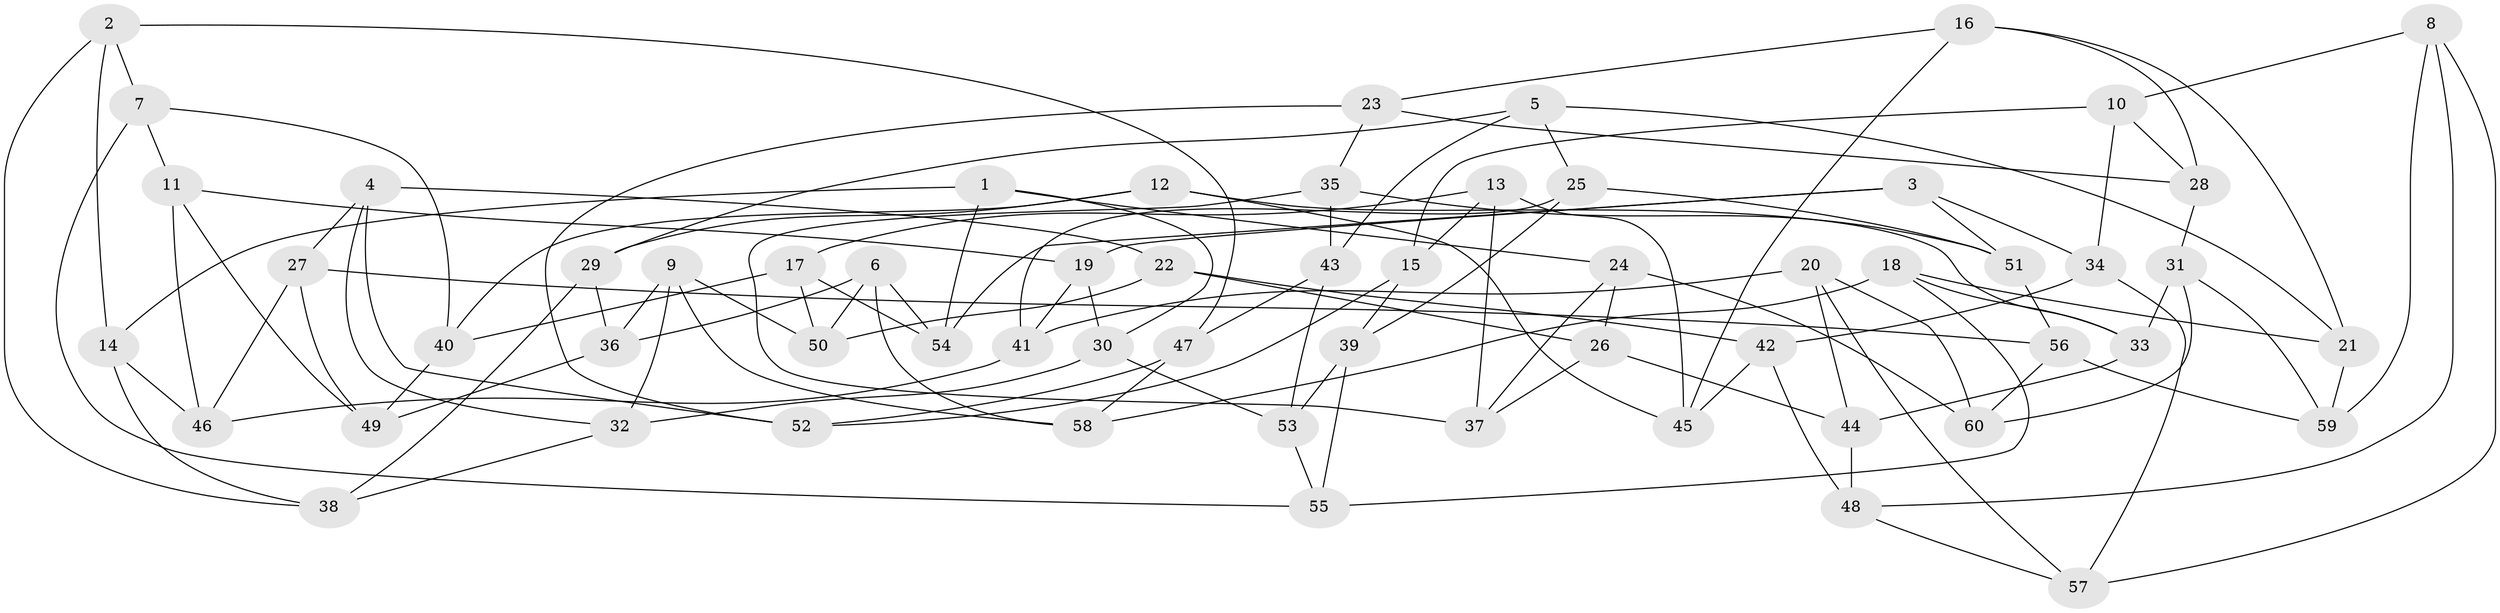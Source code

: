 // Generated by graph-tools (version 1.1) at 2025/50/03/09/25 03:50:55]
// undirected, 60 vertices, 120 edges
graph export_dot {
graph [start="1"]
  node [color=gray90,style=filled];
  1;
  2;
  3;
  4;
  5;
  6;
  7;
  8;
  9;
  10;
  11;
  12;
  13;
  14;
  15;
  16;
  17;
  18;
  19;
  20;
  21;
  22;
  23;
  24;
  25;
  26;
  27;
  28;
  29;
  30;
  31;
  32;
  33;
  34;
  35;
  36;
  37;
  38;
  39;
  40;
  41;
  42;
  43;
  44;
  45;
  46;
  47;
  48;
  49;
  50;
  51;
  52;
  53;
  54;
  55;
  56;
  57;
  58;
  59;
  60;
  1 -- 54;
  1 -- 24;
  1 -- 30;
  1 -- 14;
  2 -- 7;
  2 -- 47;
  2 -- 14;
  2 -- 38;
  3 -- 54;
  3 -- 19;
  3 -- 51;
  3 -- 34;
  4 -- 27;
  4 -- 52;
  4 -- 22;
  4 -- 32;
  5 -- 43;
  5 -- 29;
  5 -- 21;
  5 -- 25;
  6 -- 50;
  6 -- 36;
  6 -- 54;
  6 -- 58;
  7 -- 55;
  7 -- 11;
  7 -- 40;
  8 -- 57;
  8 -- 59;
  8 -- 48;
  8 -- 10;
  9 -- 32;
  9 -- 50;
  9 -- 36;
  9 -- 58;
  10 -- 15;
  10 -- 34;
  10 -- 28;
  11 -- 49;
  11 -- 46;
  11 -- 19;
  12 -- 33;
  12 -- 29;
  12 -- 40;
  12 -- 45;
  13 -- 17;
  13 -- 37;
  13 -- 45;
  13 -- 15;
  14 -- 38;
  14 -- 46;
  15 -- 39;
  15 -- 52;
  16 -- 45;
  16 -- 23;
  16 -- 28;
  16 -- 21;
  17 -- 50;
  17 -- 54;
  17 -- 40;
  18 -- 58;
  18 -- 21;
  18 -- 33;
  18 -- 55;
  19 -- 41;
  19 -- 30;
  20 -- 44;
  20 -- 60;
  20 -- 41;
  20 -- 57;
  21 -- 59;
  22 -- 50;
  22 -- 42;
  22 -- 26;
  23 -- 35;
  23 -- 28;
  23 -- 52;
  24 -- 26;
  24 -- 60;
  24 -- 37;
  25 -- 51;
  25 -- 39;
  25 -- 41;
  26 -- 44;
  26 -- 37;
  27 -- 46;
  27 -- 49;
  27 -- 56;
  28 -- 31;
  29 -- 38;
  29 -- 36;
  30 -- 53;
  30 -- 32;
  31 -- 33;
  31 -- 60;
  31 -- 59;
  32 -- 38;
  33 -- 44;
  34 -- 42;
  34 -- 57;
  35 -- 37;
  35 -- 43;
  35 -- 51;
  36 -- 49;
  39 -- 55;
  39 -- 53;
  40 -- 49;
  41 -- 46;
  42 -- 45;
  42 -- 48;
  43 -- 53;
  43 -- 47;
  44 -- 48;
  47 -- 52;
  47 -- 58;
  48 -- 57;
  51 -- 56;
  53 -- 55;
  56 -- 59;
  56 -- 60;
}
